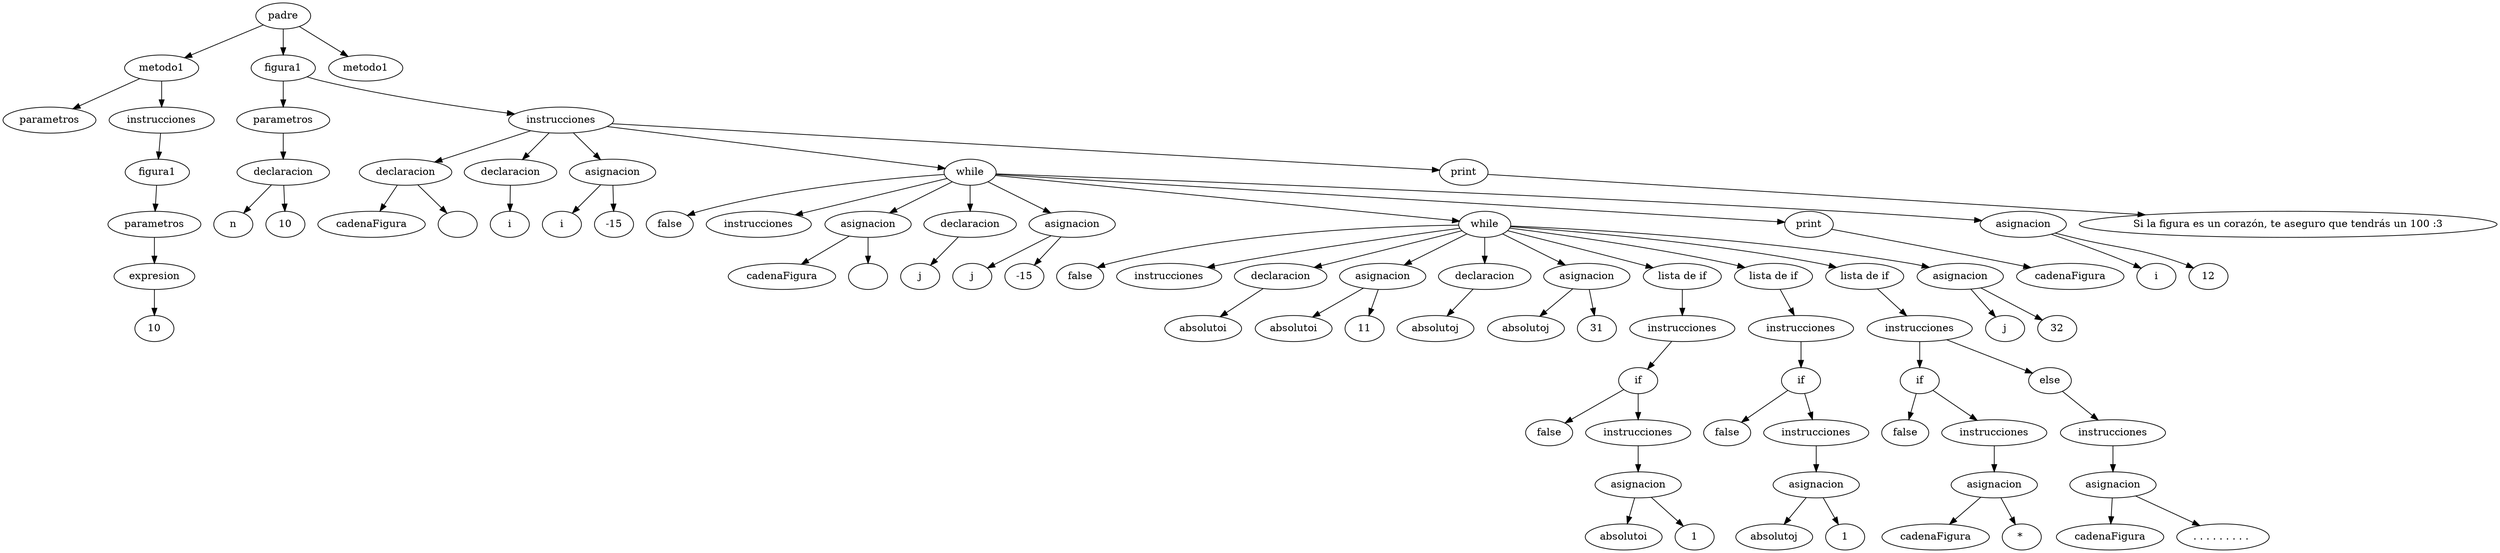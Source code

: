 digraph G {0 [label="padre"];0->1;1[label="metodo1"];1->2;2[label="parametros"];1->3;3[label="instrucciones"];3->4;4[label="figura1"];4->5;5[label="parametros"];5->6;6[label="expresion"];6->7;7[label="10"];0->8;8[label="figura1"];8->9;9[label="parametros"];9->10;10[label="declaracion"];10->11;11[label="n"];10->12;12[label="10"];8->13;13[label="instrucciones"];13->14;14[label="declaracion"];14->15;15[label="cadenaFigura"];14->16;16[label=""];13->17;17[label="declaracion"];17->18;18[label="i"];13->19;19[label="asignacion"];19->20;20[label="i"];19->21;21[label="-15"];13->22;22[label="while"];22->23;23[label="false"];22->24;24[label="instrucciones"];22->25;25[label="asignacion"];25->26;26[label="cadenaFigura"];25->27;27[label=""];22->28;28[label="declaracion"];28->29;29[label="j"];22->30;30[label="asignacion"];30->31;31[label="j"];30->32;32[label="-15"];22->33;33[label="while"];33->34;34[label="false"];33->35;35[label="instrucciones"];33->36;36[label="declaracion"];36->37;37[label="absolutoi"];33->38;38[label="asignacion"];38->39;39[label="absolutoi"];38->40;40[label="11"];33->41;41[label="declaracion"];41->42;42[label="absolutoj"];33->43;43[label="asignacion"];43->44;44[label="absolutoj"];43->45;45[label="31"];33->46;46[label="lista de if"]46->47;47[label="instrucciones"]47->48;48[label="if"];48->49;49[label="false"];48->50;50[label="instrucciones"]50->51;51[label="asignacion"];51->52;52[label="absolutoi"];51->53;53[label="1"];33->54;54[label="lista de if"]54->55;55[label="instrucciones"]55->56;56[label="if"];56->57;57[label="false"];56->58;58[label="instrucciones"]58->59;59[label="asignacion"];59->60;60[label="absolutoj"];59->61;61[label="1"];33->62;62[label="lista de if"]62->63;63[label="instrucciones"]63->64;64[label="if"];64->65;65[label="false"];64->66;66[label="instrucciones"]66->67;67[label="asignacion"];67->68;68[label="cadenaFigura"];67->69;69[label="* "];63->70;70[label="else"];70->71;71[label="instrucciones"];71->72;72[label="asignacion"];72->73;73[label="cadenaFigura"];72->74;74[label=". . . . . . . . . "];33->75;75[label="asignacion"];75->76;76[label="j"];75->77;77[label="32"];22->78;78[label="print"];78->79;79[label="cadenaFigura"];22->80;80[label="asignacion"];80->81;81[label="i"];80->82;82[label="12"];13->83;83[label="print"];83->84;84[label="Si la figura es un corazón, te aseguro que tendrás un 100 :3"];0->85;85[label="metodo1"];}